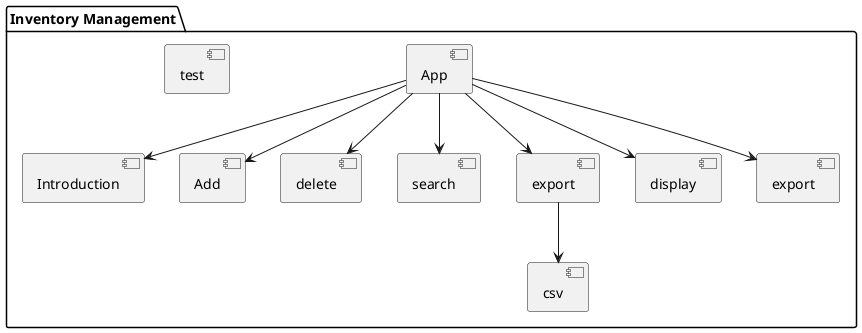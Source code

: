 @startuml

package "Inventory Management" {
    [App] as app
    [Introduction] as intro
    [Add] as add
    [delete] as del 
    [search] as search
    [export] as exp
    [csv] as csv
    [test] as test
    [display] as display
    [export] as export
}

app --> intro
app --> add
app --> del
app --> search
app --> exp
app --> export
app --> display
exp --> csv
' test -->  search
' test --> display
' test --> export
@enduml